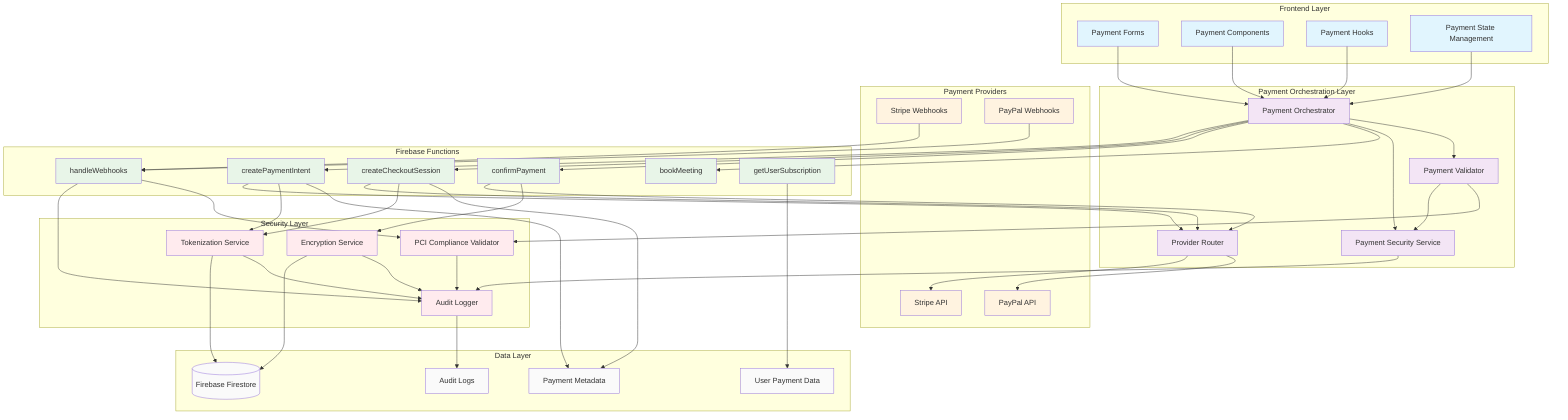 graph TB
    %% Payment Processing Architecture - CVPlus Payments Submodule
    %% Author: Gil Klainert
    %% Date: 2025-08-29

    subgraph "Frontend Layer"
        PF[Payment Forms]
        PC[Payment Components]
        PH[Payment Hooks]
        PS[Payment State Management]
    end

    subgraph "Payment Orchestration Layer"
        PO[Payment Orchestrator]
        PR[Provider Router]
        PV[Payment Validator]
        PS_SERVICE[Payment Security Service]
    end

    subgraph "Payment Providers"
        STRIPE[Stripe API]
        PAYPAL[PayPal API]
        WEBHOOK_S[Stripe Webhooks]
        WEBHOOK_P[PayPal Webhooks]
    end

    subgraph "Firebase Functions"
        CREATE_PI[createPaymentIntent]
        CREATE_CS[createCheckoutSession]
        CONFIRM_P[confirmPayment]
        HANDLE_WH[handleWebhooks]
        BOOK_MEET[bookMeeting]
        GET_SUB[getUserSubscription]
    end

    subgraph "Security Layer"
        TOKEN[Tokenization Service]
        ENCRYPT[Encryption Service]
        AUDIT[Audit Logger]
        PCI[PCI Compliance Validator]
    end

    subgraph "Data Layer"
        FIRESTORE[(Firebase Firestore)]
        METADATA[Payment Metadata]
        AUDIT_LOG[Audit Logs]
        USER_DATA[User Payment Data]
    end

    %% Frontend to Orchestration
    PF --> PO
    PC --> PO
    PH --> PO
    PS --> PO

    %% Orchestration to Functions
    PO --> CREATE_PI
    PO --> CREATE_CS
    PO --> CONFIRM_P
    PO --> BOOK_MEET

    %% Provider Integration
    CREATE_PI --> PR
    CREATE_CS --> PR
    CONFIRM_P --> PR
    PR --> STRIPE
    PR --> PAYPAL

    %% Webhook Processing
    WEBHOOK_S --> HANDLE_WH
    WEBHOOK_P --> HANDLE_WH
    HANDLE_WH --> AUDIT

    %% Security Integration
    PO --> PS_SERVICE
    CREATE_PI --> TOKEN
    CREATE_CS --> TOKEN
    CONFIRM_P --> ENCRYPT
    HANDLE_WH --> PCI

    %% Data Storage
    TOKEN --> FIRESTORE
    ENCRYPT --> FIRESTORE
    AUDIT --> AUDIT_LOG
    CREATE_PI --> METADATA
    CREATE_CS --> METADATA
    GET_SUB --> USER_DATA

    %% Security Flows
    TOKEN --> AUDIT
    ENCRYPT --> AUDIT
    PS_SERVICE --> AUDIT
    PCI --> AUDIT

    %% Validation Layer
    PO --> PV
    PV --> PS_SERVICE
    PV --> PCI

    %% Colors for clarity
    classDef frontend fill:#e1f5fe
    classDef orchestration fill:#f3e5f5
    classDef provider fill:#fff3e0
    classDef functions fill:#e8f5e8
    classDef security fill:#ffebee
    classDef data fill:#fafafa

    class PF,PC,PH,PS frontend
    class PO,PR,PV,PS_SERVICE orchestration
    class STRIPE,PAYPAL,WEBHOOK_S,WEBHOOK_P provider
    class CREATE_PI,CREATE_CS,CONFIRM_P,HANDLE_WH,BOOK_MEET,GET_SUB functions
    class TOKEN,ENCRYPT,AUDIT,PCI security
    class FIRESTORE,METADATA,AUDIT_LOG,USER_DATA data